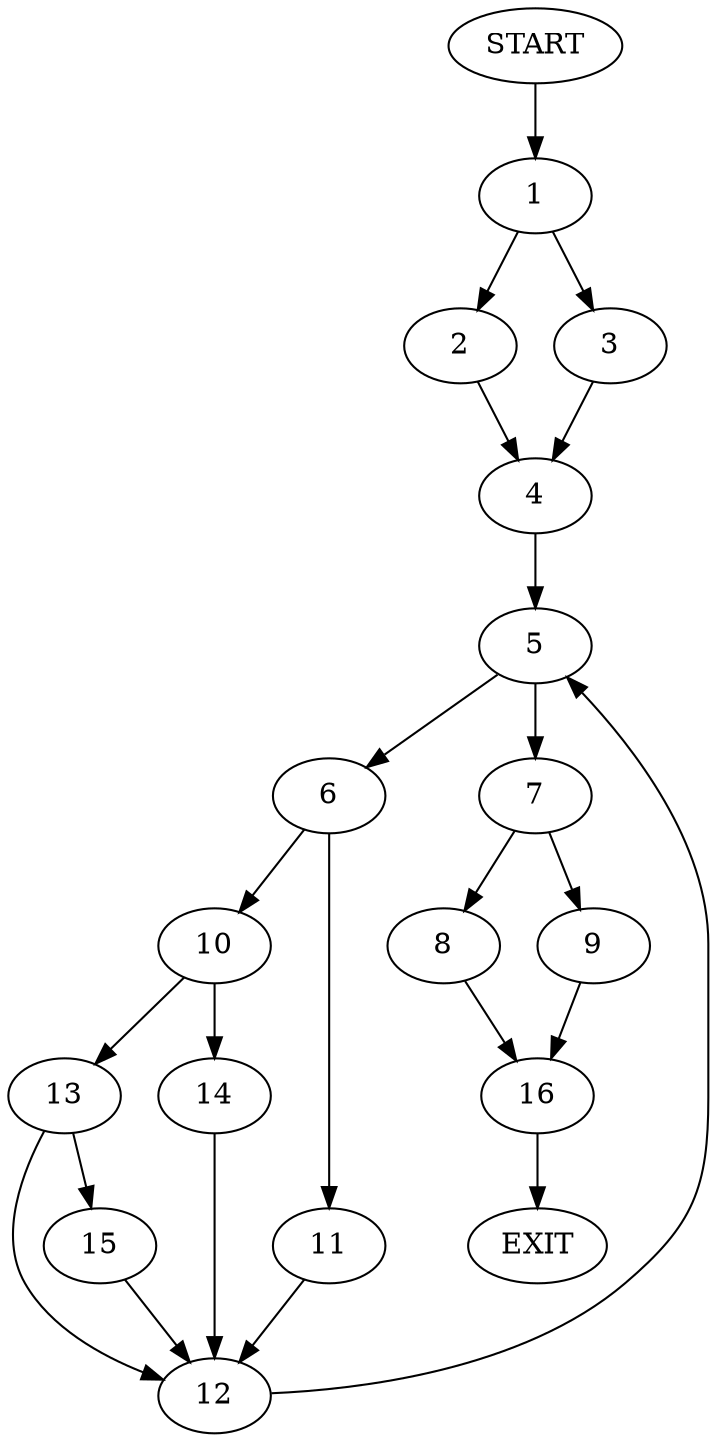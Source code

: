 digraph {
0 [label="START"]
17 [label="EXIT"]
0 -> 1
1 -> 2
1 -> 3
3 -> 4
2 -> 4
4 -> 5
5 -> 6
5 -> 7
7 -> 8
7 -> 9
6 -> 10
6 -> 11
11 -> 12
10 -> 13
10 -> 14
12 -> 5
14 -> 12
13 -> 12
13 -> 15
15 -> 12
9 -> 16
8 -> 16
16 -> 17
}
